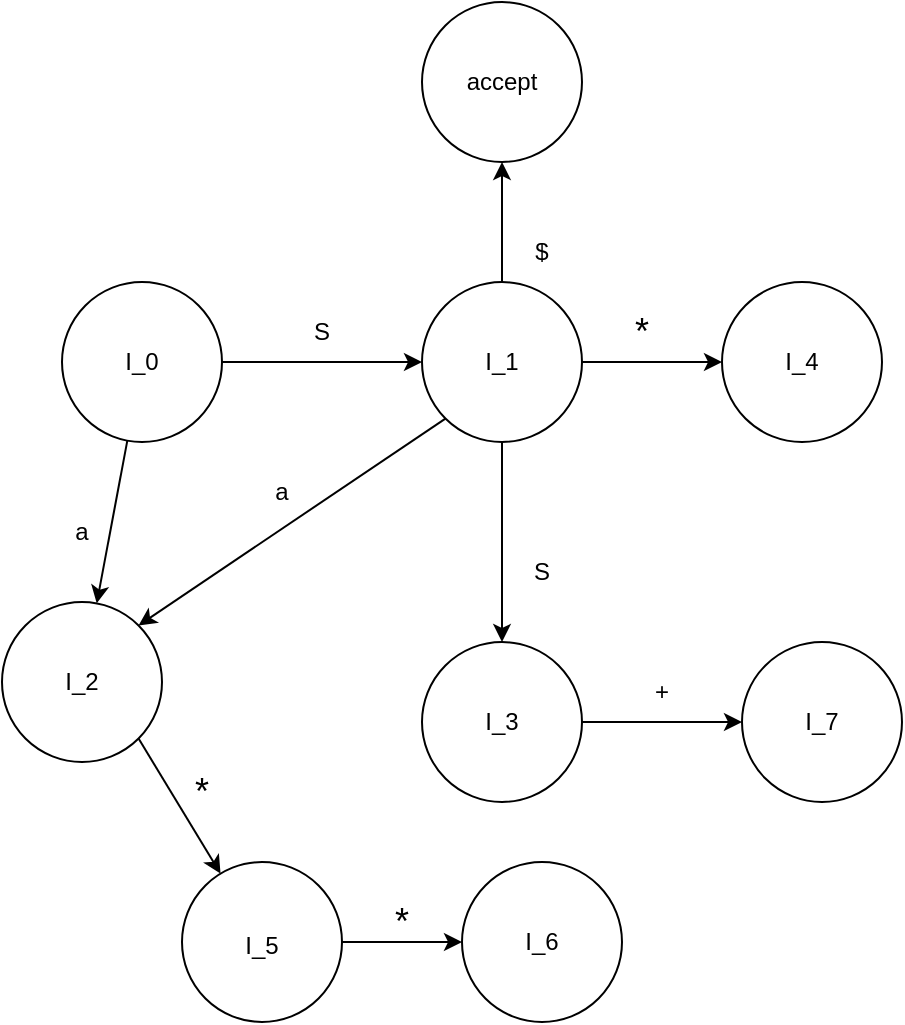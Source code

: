 <mxfile>
    <diagram id="R3uoOOJwf6Ej22IwVlhm" name="第 1 页">
        <mxGraphModel dx="654" dy="1426" grid="1" gridSize="10" guides="1" tooltips="1" connect="1" arrows="1" fold="1" page="1" pageScale="1" pageWidth="1600" pageHeight="900" math="0" shadow="0">
            <root>
                <mxCell id="0"/>
                <mxCell id="1" parent="0"/>
                <mxCell id="3" style="edgeStyle=none;html=1;" parent="1" source="2" target="4" edge="1">
                    <mxGeometry relative="1" as="geometry">
                        <mxPoint x="380" y="170" as="targetPoint"/>
                    </mxGeometry>
                </mxCell>
                <mxCell id="8" style="edgeStyle=none;html=1;" parent="1" source="2" target="9" edge="1">
                    <mxGeometry relative="1" as="geometry">
                        <mxPoint x="230" y="290" as="targetPoint"/>
                    </mxGeometry>
                </mxCell>
                <mxCell id="2" value="I_0" style="ellipse;whiteSpace=wrap;html=1;aspect=fixed;" parent="1" vertex="1">
                    <mxGeometry x="190" y="130" width="80" height="80" as="geometry"/>
                </mxCell>
                <mxCell id="11" style="edgeStyle=none;html=1;" parent="1" source="4" target="12" edge="1">
                    <mxGeometry relative="1" as="geometry">
                        <mxPoint x="410" y="290" as="targetPoint"/>
                    </mxGeometry>
                </mxCell>
                <mxCell id="14" style="edgeStyle=none;html=1;" parent="1" source="4" target="15" edge="1">
                    <mxGeometry relative="1" as="geometry">
                        <mxPoint x="530" y="170" as="targetPoint"/>
                    </mxGeometry>
                </mxCell>
                <mxCell id="20" style="edgeStyle=none;html=1;exitX=0;exitY=1;exitDx=0;exitDy=0;entryX=1;entryY=0;entryDx=0;entryDy=0;fontSize=18;" parent="1" source="4" target="9" edge="1">
                    <mxGeometry relative="1" as="geometry"/>
                </mxCell>
                <mxCell id="31" style="edgeStyle=none;html=1;exitX=0.5;exitY=0;exitDx=0;exitDy=0;" edge="1" parent="1" source="4" target="32">
                    <mxGeometry relative="1" as="geometry">
                        <mxPoint x="410" y="70" as="targetPoint"/>
                    </mxGeometry>
                </mxCell>
                <mxCell id="4" value="I_1" style="ellipse;whiteSpace=wrap;html=1;aspect=fixed;" parent="1" vertex="1">
                    <mxGeometry x="370" y="130" width="80" height="80" as="geometry"/>
                </mxCell>
                <mxCell id="6" value="S" style="text;html=1;strokeColor=none;fillColor=none;align=center;verticalAlign=middle;whiteSpace=wrap;rounded=0;" parent="1" vertex="1">
                    <mxGeometry x="290" y="140" width="60" height="30" as="geometry"/>
                </mxCell>
                <mxCell id="22" style="edgeStyle=none;html=1;exitX=1;exitY=1;exitDx=0;exitDy=0;fontSize=18;" parent="1" source="9" target="23" edge="1">
                    <mxGeometry relative="1" as="geometry">
                        <mxPoint x="270" y="440" as="targetPoint"/>
                    </mxGeometry>
                </mxCell>
                <mxCell id="9" value="I_2" style="ellipse;whiteSpace=wrap;html=1;aspect=fixed;" parent="1" vertex="1">
                    <mxGeometry x="160" y="290" width="80" height="80" as="geometry"/>
                </mxCell>
                <mxCell id="10" value="a" style="text;html=1;strokeColor=none;fillColor=none;align=center;verticalAlign=middle;whiteSpace=wrap;rounded=0;" parent="1" vertex="1">
                    <mxGeometry x="170" y="240" width="60" height="30" as="geometry"/>
                </mxCell>
                <mxCell id="28" style="edgeStyle=none;html=1;fontSize=12;" parent="1" source="12" target="29" edge="1">
                    <mxGeometry relative="1" as="geometry">
                        <mxPoint x="540" y="350" as="targetPoint"/>
                    </mxGeometry>
                </mxCell>
                <mxCell id="12" value="I_3" style="ellipse;whiteSpace=wrap;html=1;aspect=fixed;" parent="1" vertex="1">
                    <mxGeometry x="370" y="310" width="80" height="80" as="geometry"/>
                </mxCell>
                <mxCell id="13" value="S" style="text;html=1;strokeColor=none;fillColor=none;align=center;verticalAlign=middle;whiteSpace=wrap;rounded=0;" parent="1" vertex="1">
                    <mxGeometry x="400" y="260" width="60" height="30" as="geometry"/>
                </mxCell>
                <mxCell id="15" value="I_4" style="ellipse;whiteSpace=wrap;html=1;aspect=fixed;" parent="1" vertex="1">
                    <mxGeometry x="520" y="130" width="80" height="80" as="geometry"/>
                </mxCell>
                <mxCell id="16" value="&lt;font style=&quot;font-size: 18px;&quot;&gt;*&lt;/font&gt;" style="text;html=1;strokeColor=none;fillColor=none;align=center;verticalAlign=middle;whiteSpace=wrap;rounded=0;" parent="1" vertex="1">
                    <mxGeometry x="450" y="140" width="60" height="30" as="geometry"/>
                </mxCell>
                <mxCell id="21" value="a" style="text;html=1;strokeColor=none;fillColor=none;align=center;verticalAlign=middle;whiteSpace=wrap;rounded=0;" parent="1" vertex="1">
                    <mxGeometry x="270" y="220" width="60" height="30" as="geometry"/>
                </mxCell>
                <mxCell id="25" style="edgeStyle=none;html=1;fontSize=12;" parent="1" source="23" target="26" edge="1">
                    <mxGeometry relative="1" as="geometry">
                        <mxPoint x="410" y="460" as="targetPoint"/>
                    </mxGeometry>
                </mxCell>
                <mxCell id="23" value="&lt;font style=&quot;font-size: 12px;&quot;&gt;I_5&lt;/font&gt;" style="ellipse;whiteSpace=wrap;html=1;aspect=fixed;fontSize=18;" parent="1" vertex="1">
                    <mxGeometry x="250" y="420" width="80" height="80" as="geometry"/>
                </mxCell>
                <mxCell id="24" value="&lt;font style=&quot;font-size: 18px;&quot;&gt;*&lt;/font&gt;" style="text;html=1;strokeColor=none;fillColor=none;align=center;verticalAlign=middle;whiteSpace=wrap;rounded=0;" parent="1" vertex="1">
                    <mxGeometry x="230" y="370" width="60" height="30" as="geometry"/>
                </mxCell>
                <mxCell id="26" value="I_6" style="ellipse;whiteSpace=wrap;html=1;aspect=fixed;fontSize=12;" parent="1" vertex="1">
                    <mxGeometry x="390" y="420" width="80" height="80" as="geometry"/>
                </mxCell>
                <mxCell id="27" value="&lt;font style=&quot;font-size: 18px;&quot;&gt;*&lt;/font&gt;" style="text;html=1;strokeColor=none;fillColor=none;align=center;verticalAlign=middle;whiteSpace=wrap;rounded=0;" parent="1" vertex="1">
                    <mxGeometry x="330" y="435" width="60" height="30" as="geometry"/>
                </mxCell>
                <mxCell id="29" value="I_7" style="ellipse;whiteSpace=wrap;html=1;aspect=fixed;fontSize=12;" parent="1" vertex="1">
                    <mxGeometry x="530" y="310" width="80" height="80" as="geometry"/>
                </mxCell>
                <mxCell id="30" value="+" style="text;html=1;strokeColor=none;fillColor=none;align=center;verticalAlign=middle;whiteSpace=wrap;rounded=0;fontSize=12;" parent="1" vertex="1">
                    <mxGeometry x="460" y="320" width="60" height="30" as="geometry"/>
                </mxCell>
                <mxCell id="32" value="accept" style="ellipse;whiteSpace=wrap;html=1;aspect=fixed;" vertex="1" parent="1">
                    <mxGeometry x="370" y="-10" width="80" height="80" as="geometry"/>
                </mxCell>
                <mxCell id="33" value="$" style="text;html=1;strokeColor=none;fillColor=none;align=center;verticalAlign=middle;whiteSpace=wrap;rounded=0;" vertex="1" parent="1">
                    <mxGeometry x="400" y="100" width="60" height="30" as="geometry"/>
                </mxCell>
            </root>
        </mxGraphModel>
    </diagram>
</mxfile>